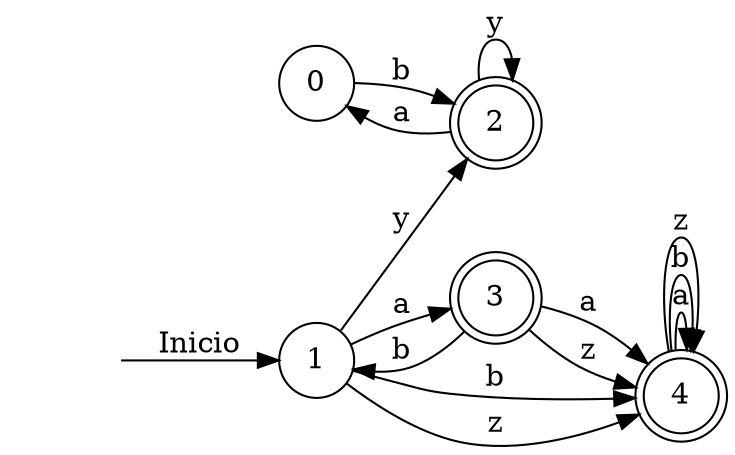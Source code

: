 digraph GraficaAFDMinDirecto {
rankdir=LR;
0 [ shape="circle"]
{
node [style = invisible]
INI
}
INI -> 1[label="Inicio"]

1 [ shape="circle"]
2 [ shape="doublecircle"]
2[fillcolor="#1D22E8"];
3 [ shape="doublecircle"]
3[fillcolor="#1D22E8"];
4 [ shape="doublecircle"]
4[fillcolor="#1D22E8"];
0->2[label="b"]
1->3[label="a"]
1->4[label="b"]
1->4[label="z"]
1->2[label="y"]
2->0[label="a"]
2->2[label="y"]
3->4[label="a"]
3->1[label="b"]
3->4[label="z"]
4->4[label="a"]
4->4[label="b"]
4->4[label="z"]
}
